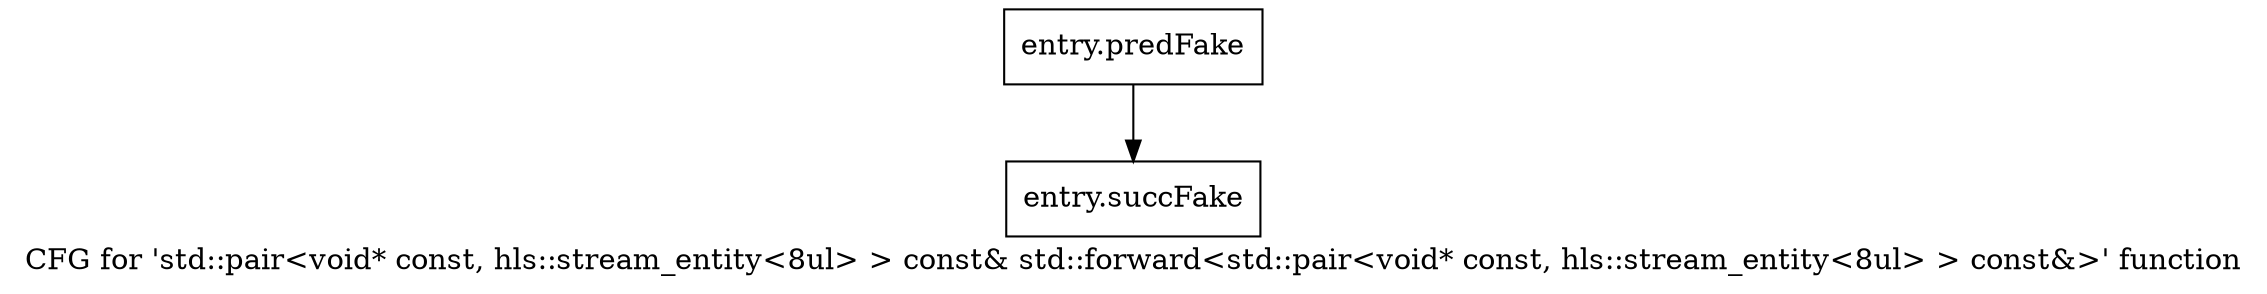 digraph "CFG for 'std::pair\<void* const, hls::stream_entity\<8ul\> \> const& std::forward\<std::pair\<void* const, hls::stream_entity\<8ul\> \> const&\>' function" {
	label="CFG for 'std::pair\<void* const, hls::stream_entity\<8ul\> \> const& std::forward\<std::pair\<void* const, hls::stream_entity\<8ul\> \> const&\>' function";

	Node0x571b010 [shape=record,filename="",linenumber="",label="{entry.predFake}"];
	Node0x571b010 -> Node0x58bc4d0[ callList="" memoryops="" filename="/tools/Xilinx/Vitis_HLS/2023.1/tps/lnx64/gcc-8.3.0/lib/gcc/x86_64-pc-linux-gnu/8.3.0/../../../../include/c++/8.3.0/bits/move.h" execusionnum="0"];
	Node0x58bc4d0 [shape=record,filename="/tools/Xilinx/Vitis_HLS/2023.1/tps/lnx64/gcc-8.3.0/lib/gcc/x86_64-pc-linux-gnu/8.3.0/../../../../include/c++/8.3.0/bits/move.h",linenumber="75",label="{entry.succFake}"];
}
